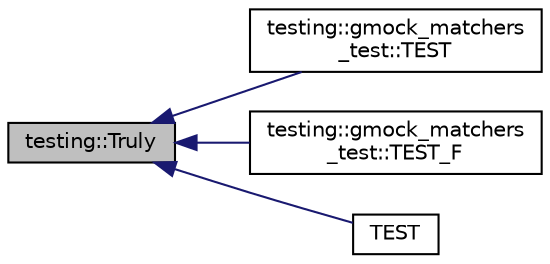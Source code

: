 digraph "testing::Truly"
{
  edge [fontname="Helvetica",fontsize="10",labelfontname="Helvetica",labelfontsize="10"];
  node [fontname="Helvetica",fontsize="10",shape=record];
  rankdir="LR";
  Node1773 [label="testing::Truly",height=0.2,width=0.4,color="black", fillcolor="grey75", style="filled", fontcolor="black"];
  Node1773 -> Node1774 [dir="back",color="midnightblue",fontsize="10",style="solid",fontname="Helvetica"];
  Node1774 [label="testing::gmock_matchers\l_test::TEST",height=0.2,width=0.4,color="black", fillcolor="white", style="filled",URL="$d5/de1/namespacetesting_1_1gmock__matchers__test.html#aa7a28536a6c59d56bbbbdb4fa5ba9e4d"];
  Node1773 -> Node1775 [dir="back",color="midnightblue",fontsize="10",style="solid",fontname="Helvetica"];
  Node1775 [label="testing::gmock_matchers\l_test::TEST_F",height=0.2,width=0.4,color="black", fillcolor="white", style="filled",URL="$d5/de1/namespacetesting_1_1gmock__matchers__test.html#ab09132c3b991b8f104f3091370d2fe55"];
  Node1773 -> Node1776 [dir="back",color="midnightblue",fontsize="10",style="solid",fontname="Helvetica"];
  Node1776 [label="TEST",height=0.2,width=0.4,color="black", fillcolor="white", style="filled",URL="$d8/dce/gmock__link__test_8h.html#a371f2d2cb3d6de8d92bcdc7880c396e9"];
}
